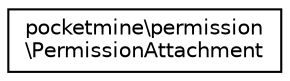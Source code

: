 digraph "Graphical Class Hierarchy"
{
 // INTERACTIVE_SVG=YES
 // LATEX_PDF_SIZE
  edge [fontname="Helvetica",fontsize="10",labelfontname="Helvetica",labelfontsize="10"];
  node [fontname="Helvetica",fontsize="10",shape=record];
  rankdir="LR";
  Node0 [label="pocketmine\\permission\l\\PermissionAttachment",height=0.2,width=0.4,color="black", fillcolor="white", style="filled",URL="$d0/d95/classpocketmine_1_1permission_1_1_permission_attachment.html",tooltip=" "];
}
